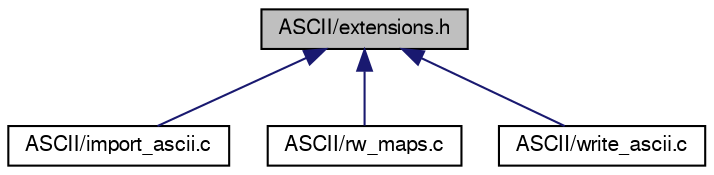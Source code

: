 digraph "ASCII/extensions.h"
{
  bgcolor="transparent";
  edge [fontname="FreeSans",fontsize="10",labelfontname="FreeSans",labelfontsize="10"];
  node [fontname="FreeSans",fontsize="10",shape=record];
  Node1 [label="ASCII/extensions.h",height=0.2,width=0.4,color="black", fillcolor="grey75", style="filled" fontcolor="black"];
  Node1 -> Node2 [dir="back",color="midnightblue",fontsize="10",style="solid",fontname="FreeSans"];
  Node2 [label="ASCII/import_ascii.c",height=0.2,width=0.4,color="black",URL="$import__ascii_8c.html"];
  Node1 -> Node3 [dir="back",color="midnightblue",fontsize="10",style="solid",fontname="FreeSans"];
  Node3 [label="ASCII/rw_maps.c",height=0.2,width=0.4,color="black",URL="$rw__maps_8c.html"];
  Node1 -> Node4 [dir="back",color="midnightblue",fontsize="10",style="solid",fontname="FreeSans"];
  Node4 [label="ASCII/write_ascii.c",height=0.2,width=0.4,color="black",URL="$write__ascii_8c.html"];
}
